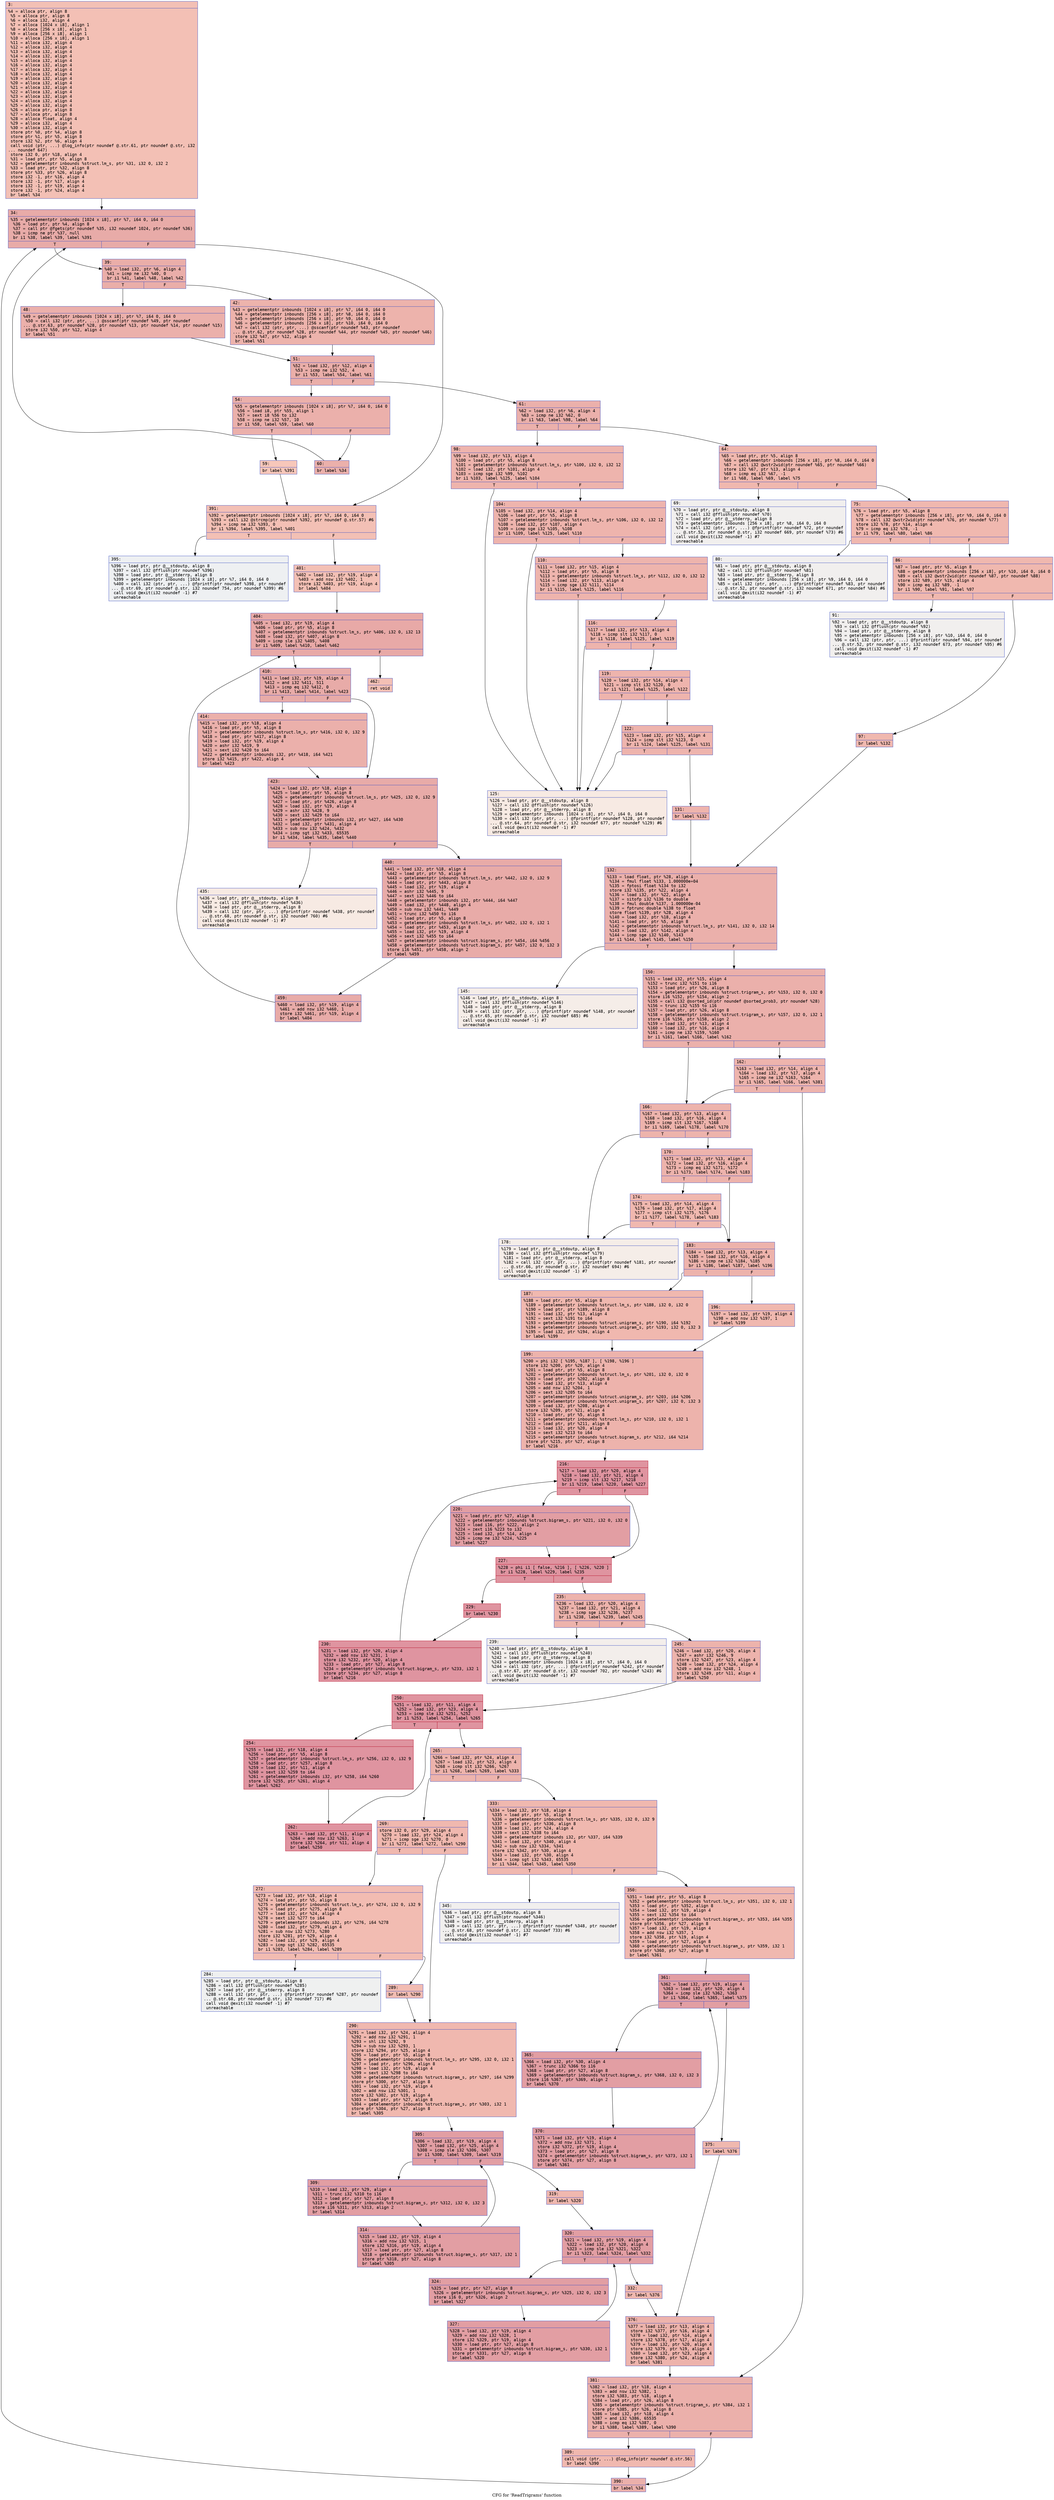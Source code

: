 digraph "CFG for 'ReadTrigrams' function" {
	label="CFG for 'ReadTrigrams' function";

	Node0x6000025326c0 [shape=record,color="#3d50c3ff", style=filled, fillcolor="#e5705870" fontname="Courier",label="{3:\l|  %4 = alloca ptr, align 8\l  %5 = alloca ptr, align 8\l  %6 = alloca i32, align 4\l  %7 = alloca [1024 x i8], align 1\l  %8 = alloca [256 x i8], align 1\l  %9 = alloca [256 x i8], align 1\l  %10 = alloca [256 x i8], align 1\l  %11 = alloca i32, align 4\l  %12 = alloca i32, align 4\l  %13 = alloca i32, align 4\l  %14 = alloca i32, align 4\l  %15 = alloca i32, align 4\l  %16 = alloca i32, align 4\l  %17 = alloca i32, align 4\l  %18 = alloca i32, align 4\l  %19 = alloca i32, align 4\l  %20 = alloca i32, align 4\l  %21 = alloca i32, align 4\l  %22 = alloca i32, align 4\l  %23 = alloca i32, align 4\l  %24 = alloca i32, align 4\l  %25 = alloca i32, align 4\l  %26 = alloca ptr, align 8\l  %27 = alloca ptr, align 8\l  %28 = alloca float, align 4\l  %29 = alloca i32, align 4\l  %30 = alloca i32, align 4\l  store ptr %0, ptr %4, align 8\l  store ptr %1, ptr %5, align 8\l  store i32 %2, ptr %6, align 4\l  call void (ptr, ...) @log_info(ptr noundef @.str.61, ptr noundef @.str, i32\l... noundef 647)\l  store i32 0, ptr %18, align 4\l  %31 = load ptr, ptr %5, align 8\l  %32 = getelementptr inbounds %struct.lm_s, ptr %31, i32 0, i32 2\l  %33 = load ptr, ptr %32, align 8\l  store ptr %33, ptr %26, align 8\l  store i32 -1, ptr %16, align 4\l  store i32 -1, ptr %17, align 4\l  store i32 -1, ptr %19, align 4\l  store i32 -1, ptr %24, align 4\l  br label %34\l}"];
	Node0x6000025326c0 -> Node0x600002532710[tooltip="3 -> 34\nProbability 100.00%" ];
	Node0x600002532710 [shape=record,color="#3d50c3ff", style=filled, fillcolor="#cc403a70" fontname="Courier",label="{34:\l|  %35 = getelementptr inbounds [1024 x i8], ptr %7, i64 0, i64 0\l  %36 = load ptr, ptr %4, align 8\l  %37 = call ptr @fgets(ptr noundef %35, i32 noundef 1024, ptr noundef %36)\l  %38 = icmp ne ptr %37, null\l  br i1 %38, label %39, label %391\l|{<s0>T|<s1>F}}"];
	Node0x600002532710:s0 -> Node0x600002532760[tooltip="34 -> 39\nProbability 96.88%" ];
	Node0x600002532710:s1 -> Node0x600002533d90[tooltip="34 -> 391\nProbability 3.12%" ];
	Node0x600002532760 [shape=record,color="#3d50c3ff", style=filled, fillcolor="#d0473d70" fontname="Courier",label="{39:\l|  %40 = load i32, ptr %6, align 4\l  %41 = icmp ne i32 %40, 0\l  br i1 %41, label %48, label %42\l|{<s0>T|<s1>F}}"];
	Node0x600002532760:s0 -> Node0x600002532800[tooltip="39 -> 48\nProbability 62.50%" ];
	Node0x600002532760:s1 -> Node0x6000025327b0[tooltip="39 -> 42\nProbability 37.50%" ];
	Node0x6000025327b0 [shape=record,color="#3d50c3ff", style=filled, fillcolor="#d6524470" fontname="Courier",label="{42:\l|  %43 = getelementptr inbounds [1024 x i8], ptr %7, i64 0, i64 0\l  %44 = getelementptr inbounds [256 x i8], ptr %8, i64 0, i64 0\l  %45 = getelementptr inbounds [256 x i8], ptr %9, i64 0, i64 0\l  %46 = getelementptr inbounds [256 x i8], ptr %10, i64 0, i64 0\l  %47 = call i32 (ptr, ptr, ...) @sscanf(ptr noundef %43, ptr noundef\l... @.str.62, ptr noundef %28, ptr noundef %44, ptr noundef %45, ptr noundef %46)\l  store i32 %47, ptr %12, align 4\l  br label %51\l}"];
	Node0x6000025327b0 -> Node0x600002532850[tooltip="42 -> 51\nProbability 100.00%" ];
	Node0x600002532800 [shape=record,color="#3d50c3ff", style=filled, fillcolor="#d24b4070" fontname="Courier",label="{48:\l|  %49 = getelementptr inbounds [1024 x i8], ptr %7, i64 0, i64 0\l  %50 = call i32 (ptr, ptr, ...) @sscanf(ptr noundef %49, ptr noundef\l... @.str.63, ptr noundef %28, ptr noundef %13, ptr noundef %14, ptr noundef %15)\l  store i32 %50, ptr %12, align 4\l  br label %51\l}"];
	Node0x600002532800 -> Node0x600002532850[tooltip="48 -> 51\nProbability 100.00%" ];
	Node0x600002532850 [shape=record,color="#3d50c3ff", style=filled, fillcolor="#d0473d70" fontname="Courier",label="{51:\l|  %52 = load i32, ptr %12, align 4\l  %53 = icmp ne i32 %52, 4\l  br i1 %53, label %54, label %61\l|{<s0>T|<s1>F}}"];
	Node0x600002532850:s0 -> Node0x6000025328a0[tooltip="51 -> 54\nProbability 50.00%" ];
	Node0x600002532850:s1 -> Node0x600002532990[tooltip="51 -> 61\nProbability 50.00%" ];
	Node0x6000025328a0 [shape=record,color="#3d50c3ff", style=filled, fillcolor="#d24b4070" fontname="Courier",label="{54:\l|  %55 = getelementptr inbounds [1024 x i8], ptr %7, i64 0, i64 0\l  %56 = load i8, ptr %55, align 1\l  %57 = sext i8 %56 to i32\l  %58 = icmp ne i32 %57, 10\l  br i1 %58, label %59, label %60\l|{<s0>T|<s1>F}}"];
	Node0x6000025328a0:s0 -> Node0x6000025328f0[tooltip="54 -> 59\nProbability 3.12%" ];
	Node0x6000025328a0:s1 -> Node0x600002532940[tooltip="54 -> 60\nProbability 96.88%" ];
	Node0x6000025328f0 [shape=record,color="#3d50c3ff", style=filled, fillcolor="#ec7f6370" fontname="Courier",label="{59:\l|  br label %391\l}"];
	Node0x6000025328f0 -> Node0x600002533d90[tooltip="59 -> 391\nProbability 100.00%" ];
	Node0x600002532940 [shape=record,color="#3d50c3ff", style=filled, fillcolor="#d24b4070" fontname="Courier",label="{60:\l|  br label %34\l}"];
	Node0x600002532940 -> Node0x600002532710[tooltip="60 -> 34\nProbability 100.00%" ];
	Node0x600002532990 [shape=record,color="#3d50c3ff", style=filled, fillcolor="#d24b4070" fontname="Courier",label="{61:\l|  %62 = load i32, ptr %6, align 4\l  %63 = icmp ne i32 %62, 0\l  br i1 %63, label %98, label %64\l|{<s0>T|<s1>F}}"];
	Node0x600002532990:s0 -> Node0x600002532c10[tooltip="61 -> 98\nProbability 62.50%" ];
	Node0x600002532990:s1 -> Node0x6000025329e0[tooltip="61 -> 64\nProbability 37.50%" ];
	Node0x6000025329e0 [shape=record,color="#3d50c3ff", style=filled, fillcolor="#dc5d4a70" fontname="Courier",label="{64:\l|  %65 = load ptr, ptr %5, align 8\l  %66 = getelementptr inbounds [256 x i8], ptr %8, i64 0, i64 0\l  %67 = call i32 @wstr2wid(ptr noundef %65, ptr noundef %66)\l  store i32 %67, ptr %13, align 4\l  %68 = icmp eq i32 %67, -1\l  br i1 %68, label %69, label %75\l|{<s0>T|<s1>F}}"];
	Node0x6000025329e0:s0 -> Node0x600002532a30[tooltip="64 -> 69\nProbability 0.00%" ];
	Node0x6000025329e0:s1 -> Node0x600002532a80[tooltip="64 -> 75\nProbability 100.00%" ];
	Node0x600002532a30 [shape=record,color="#3d50c3ff", style=filled, fillcolor="#e0dbd870" fontname="Courier",label="{69:\l|  %70 = load ptr, ptr @__stdoutp, align 8\l  %71 = call i32 @fflush(ptr noundef %70)\l  %72 = load ptr, ptr @__stderrp, align 8\l  %73 = getelementptr inbounds [256 x i8], ptr %8, i64 0, i64 0\l  %74 = call i32 (ptr, ptr, ...) @fprintf(ptr noundef %72, ptr noundef\l... @.str.52, ptr noundef @.str, i32 noundef 669, ptr noundef %73) #6\l  call void @exit(i32 noundef -1) #7\l  unreachable\l}"];
	Node0x600002532a80 [shape=record,color="#3d50c3ff", style=filled, fillcolor="#dc5d4a70" fontname="Courier",label="{75:\l|  %76 = load ptr, ptr %5, align 8\l  %77 = getelementptr inbounds [256 x i8], ptr %9, i64 0, i64 0\l  %78 = call i32 @wstr2wid(ptr noundef %76, ptr noundef %77)\l  store i32 %78, ptr %14, align 4\l  %79 = icmp eq i32 %78, -1\l  br i1 %79, label %80, label %86\l|{<s0>T|<s1>F}}"];
	Node0x600002532a80:s0 -> Node0x600002532ad0[tooltip="75 -> 80\nProbability 0.00%" ];
	Node0x600002532a80:s1 -> Node0x600002532b20[tooltip="75 -> 86\nProbability 100.00%" ];
	Node0x600002532ad0 [shape=record,color="#3d50c3ff", style=filled, fillcolor="#e0dbd870" fontname="Courier",label="{80:\l|  %81 = load ptr, ptr @__stdoutp, align 8\l  %82 = call i32 @fflush(ptr noundef %81)\l  %83 = load ptr, ptr @__stderrp, align 8\l  %84 = getelementptr inbounds [256 x i8], ptr %9, i64 0, i64 0\l  %85 = call i32 (ptr, ptr, ...) @fprintf(ptr noundef %83, ptr noundef\l... @.str.52, ptr noundef @.str, i32 noundef 671, ptr noundef %84) #6\l  call void @exit(i32 noundef -1) #7\l  unreachable\l}"];
	Node0x600002532b20 [shape=record,color="#3d50c3ff", style=filled, fillcolor="#dc5d4a70" fontname="Courier",label="{86:\l|  %87 = load ptr, ptr %5, align 8\l  %88 = getelementptr inbounds [256 x i8], ptr %10, i64 0, i64 0\l  %89 = call i32 @wstr2wid(ptr noundef %87, ptr noundef %88)\l  store i32 %89, ptr %15, align 4\l  %90 = icmp eq i32 %89, -1\l  br i1 %90, label %91, label %97\l|{<s0>T|<s1>F}}"];
	Node0x600002532b20:s0 -> Node0x600002532b70[tooltip="86 -> 91\nProbability 0.00%" ];
	Node0x600002532b20:s1 -> Node0x600002532bc0[tooltip="86 -> 97\nProbability 100.00%" ];
	Node0x600002532b70 [shape=record,color="#3d50c3ff", style=filled, fillcolor="#e0dbd870" fontname="Courier",label="{91:\l|  %92 = load ptr, ptr @__stdoutp, align 8\l  %93 = call i32 @fflush(ptr noundef %92)\l  %94 = load ptr, ptr @__stderrp, align 8\l  %95 = getelementptr inbounds [256 x i8], ptr %10, i64 0, i64 0\l  %96 = call i32 (ptr, ptr, ...) @fprintf(ptr noundef %94, ptr noundef\l... @.str.52, ptr noundef @.str, i32 noundef 673, ptr noundef %95) #6\l  call void @exit(i32 noundef -1) #7\l  unreachable\l}"];
	Node0x600002532bc0 [shape=record,color="#3d50c3ff", style=filled, fillcolor="#dc5d4a70" fontname="Courier",label="{97:\l|  br label %132\l}"];
	Node0x600002532bc0 -> Node0x600002532e90[tooltip="97 -> 132\nProbability 100.00%" ];
	Node0x600002532c10 [shape=record,color="#3d50c3ff", style=filled, fillcolor="#d8564670" fontname="Courier",label="{98:\l|  %99 = load i32, ptr %13, align 4\l  %100 = load ptr, ptr %5, align 8\l  %101 = getelementptr inbounds %struct.lm_s, ptr %100, i32 0, i32 12\l  %102 = load i32, ptr %101, align 4\l  %103 = icmp sge i32 %99, %102\l  br i1 %103, label %125, label %104\l|{<s0>T|<s1>F}}"];
	Node0x600002532c10:s0 -> Node0x600002532df0[tooltip="98 -> 125\nProbability 0.00%" ];
	Node0x600002532c10:s1 -> Node0x600002532c60[tooltip="98 -> 104\nProbability 100.00%" ];
	Node0x600002532c60 [shape=record,color="#3d50c3ff", style=filled, fillcolor="#d8564670" fontname="Courier",label="{104:\l|  %105 = load i32, ptr %14, align 4\l  %106 = load ptr, ptr %5, align 8\l  %107 = getelementptr inbounds %struct.lm_s, ptr %106, i32 0, i32 12\l  %108 = load i32, ptr %107, align 4\l  %109 = icmp sge i32 %105, %108\l  br i1 %109, label %125, label %110\l|{<s0>T|<s1>F}}"];
	Node0x600002532c60:s0 -> Node0x600002532df0[tooltip="104 -> 125\nProbability 0.00%" ];
	Node0x600002532c60:s1 -> Node0x600002532cb0[tooltip="104 -> 110\nProbability 100.00%" ];
	Node0x600002532cb0 [shape=record,color="#3d50c3ff", style=filled, fillcolor="#d8564670" fontname="Courier",label="{110:\l|  %111 = load i32, ptr %15, align 4\l  %112 = load ptr, ptr %5, align 8\l  %113 = getelementptr inbounds %struct.lm_s, ptr %112, i32 0, i32 12\l  %114 = load i32, ptr %113, align 4\l  %115 = icmp sge i32 %111, %114\l  br i1 %115, label %125, label %116\l|{<s0>T|<s1>F}}"];
	Node0x600002532cb0:s0 -> Node0x600002532df0[tooltip="110 -> 125\nProbability 0.00%" ];
	Node0x600002532cb0:s1 -> Node0x600002532d00[tooltip="110 -> 116\nProbability 100.00%" ];
	Node0x600002532d00 [shape=record,color="#3d50c3ff", style=filled, fillcolor="#d8564670" fontname="Courier",label="{116:\l|  %117 = load i32, ptr %13, align 4\l  %118 = icmp slt i32 %117, 0\l  br i1 %118, label %125, label %119\l|{<s0>T|<s1>F}}"];
	Node0x600002532d00:s0 -> Node0x600002532df0[tooltip="116 -> 125\nProbability 0.00%" ];
	Node0x600002532d00:s1 -> Node0x600002532d50[tooltip="116 -> 119\nProbability 100.00%" ];
	Node0x600002532d50 [shape=record,color="#3d50c3ff", style=filled, fillcolor="#d8564670" fontname="Courier",label="{119:\l|  %120 = load i32, ptr %14, align 4\l  %121 = icmp slt i32 %120, 0\l  br i1 %121, label %125, label %122\l|{<s0>T|<s1>F}}"];
	Node0x600002532d50:s0 -> Node0x600002532df0[tooltip="119 -> 125\nProbability 0.00%" ];
	Node0x600002532d50:s1 -> Node0x600002532da0[tooltip="119 -> 122\nProbability 100.00%" ];
	Node0x600002532da0 [shape=record,color="#3d50c3ff", style=filled, fillcolor="#d8564670" fontname="Courier",label="{122:\l|  %123 = load i32, ptr %15, align 4\l  %124 = icmp slt i32 %123, 0\l  br i1 %124, label %125, label %131\l|{<s0>T|<s1>F}}"];
	Node0x600002532da0:s0 -> Node0x600002532df0[tooltip="122 -> 125\nProbability 0.00%" ];
	Node0x600002532da0:s1 -> Node0x600002532e40[tooltip="122 -> 131\nProbability 100.00%" ];
	Node0x600002532df0 [shape=record,color="#3d50c3ff", style=filled, fillcolor="#eed0c070" fontname="Courier",label="{125:\l|  %126 = load ptr, ptr @__stdoutp, align 8\l  %127 = call i32 @fflush(ptr noundef %126)\l  %128 = load ptr, ptr @__stderrp, align 8\l  %129 = getelementptr inbounds [1024 x i8], ptr %7, i64 0, i64 0\l  %130 = call i32 (ptr, ptr, ...) @fprintf(ptr noundef %128, ptr noundef\l... @.str.64, ptr noundef @.str, i32 noundef 677, ptr noundef %129) #6\l  call void @exit(i32 noundef -1) #7\l  unreachable\l}"];
	Node0x600002532e40 [shape=record,color="#3d50c3ff", style=filled, fillcolor="#d8564670" fontname="Courier",label="{131:\l|  br label %132\l}"];
	Node0x600002532e40 -> Node0x600002532e90[tooltip="131 -> 132\nProbability 100.00%" ];
	Node0x600002532e90 [shape=record,color="#3d50c3ff", style=filled, fillcolor="#d24b4070" fontname="Courier",label="{132:\l|  %133 = load float, ptr %28, align 4\l  %134 = fmul float %133, 1.000000e+04\l  %135 = fptosi float %134 to i32\l  store i32 %135, ptr %22, align 4\l  %136 = load i32, ptr %22, align 4\l  %137 = sitofp i32 %136 to double\l  %138 = fmul double %137, 1.000000e-04\l  %139 = fptrunc double %138 to float\l  store float %139, ptr %28, align 4\l  %140 = load i32, ptr %18, align 4\l  %141 = load ptr, ptr %5, align 8\l  %142 = getelementptr inbounds %struct.lm_s, ptr %141, i32 0, i32 14\l  %143 = load i32, ptr %142, align 4\l  %144 = icmp sge i32 %140, %143\l  br i1 %144, label %145, label %150\l|{<s0>T|<s1>F}}"];
	Node0x600002532e90:s0 -> Node0x600002532ee0[tooltip="132 -> 145\nProbability 0.00%" ];
	Node0x600002532e90:s1 -> Node0x600002532f30[tooltip="132 -> 150\nProbability 100.00%" ];
	Node0x600002532ee0 [shape=record,color="#3d50c3ff", style=filled, fillcolor="#e8d6cc70" fontname="Courier",label="{145:\l|  %146 = load ptr, ptr @__stdoutp, align 8\l  %147 = call i32 @fflush(ptr noundef %146)\l  %148 = load ptr, ptr @__stderrp, align 8\l  %149 = call i32 (ptr, ptr, ...) @fprintf(ptr noundef %148, ptr noundef\l... @.str.65, ptr noundef @.str, i32 noundef 685) #6\l  call void @exit(i32 noundef -1) #7\l  unreachable\l}"];
	Node0x600002532f30 [shape=record,color="#3d50c3ff", style=filled, fillcolor="#d24b4070" fontname="Courier",label="{150:\l|  %151 = load i32, ptr %15, align 4\l  %152 = trunc i32 %151 to i16\l  %153 = load ptr, ptr %26, align 8\l  %154 = getelementptr inbounds %struct.trigram_s, ptr %153, i32 0, i32 0\l  store i16 %152, ptr %154, align 2\l  %155 = call i32 @sorted_id(ptr noundef @sorted_prob3, ptr noundef %28)\l  %156 = trunc i32 %155 to i16\l  %157 = load ptr, ptr %26, align 8\l  %158 = getelementptr inbounds %struct.trigram_s, ptr %157, i32 0, i32 1\l  store i16 %156, ptr %158, align 2\l  %159 = load i32, ptr %13, align 4\l  %160 = load i32, ptr %16, align 4\l  %161 = icmp ne i32 %159, %160\l  br i1 %161, label %166, label %162\l|{<s0>T|<s1>F}}"];
	Node0x600002532f30:s0 -> Node0x600002532fd0[tooltip="150 -> 166\nProbability 50.00%" ];
	Node0x600002532f30:s1 -> Node0x600002532f80[tooltip="150 -> 162\nProbability 50.00%" ];
	Node0x600002532f80 [shape=record,color="#3d50c3ff", style=filled, fillcolor="#d8564670" fontname="Courier",label="{162:\l|  %163 = load i32, ptr %14, align 4\l  %164 = load i32, ptr %17, align 4\l  %165 = icmp ne i32 %163, %164\l  br i1 %165, label %166, label %381\l|{<s0>T|<s1>F}}"];
	Node0x600002532f80:s0 -> Node0x600002532fd0[tooltip="162 -> 166\nProbability 50.00%" ];
	Node0x600002532f80:s1 -> Node0x600002533ca0[tooltip="162 -> 381\nProbability 50.00%" ];
	Node0x600002532fd0 [shape=record,color="#3d50c3ff", style=filled, fillcolor="#d6524470" fontname="Courier",label="{166:\l|  %167 = load i32, ptr %13, align 4\l  %168 = load i32, ptr %16, align 4\l  %169 = icmp slt i32 %167, %168\l  br i1 %169, label %178, label %170\l|{<s0>T|<s1>F}}"];
	Node0x600002532fd0:s0 -> Node0x6000025330c0[tooltip="166 -> 178\nProbability 0.00%" ];
	Node0x600002532fd0:s1 -> Node0x600002533020[tooltip="166 -> 170\nProbability 100.00%" ];
	Node0x600002533020 [shape=record,color="#3d50c3ff", style=filled, fillcolor="#d6524470" fontname="Courier",label="{170:\l|  %171 = load i32, ptr %13, align 4\l  %172 = load i32, ptr %16, align 4\l  %173 = icmp eq i32 %171, %172\l  br i1 %173, label %174, label %183\l|{<s0>T|<s1>F}}"];
	Node0x600002533020:s0 -> Node0x600002533070[tooltip="170 -> 174\nProbability 50.00%" ];
	Node0x600002533020:s1 -> Node0x600002533110[tooltip="170 -> 183\nProbability 50.00%" ];
	Node0x600002533070 [shape=record,color="#3d50c3ff", style=filled, fillcolor="#dc5d4a70" fontname="Courier",label="{174:\l|  %175 = load i32, ptr %14, align 4\l  %176 = load i32, ptr %17, align 4\l  %177 = icmp slt i32 %175, %176\l  br i1 %177, label %178, label %183\l|{<s0>T|<s1>F}}"];
	Node0x600002533070:s0 -> Node0x6000025330c0[tooltip="174 -> 178\nProbability 0.00%" ];
	Node0x600002533070:s1 -> Node0x600002533110[tooltip="174 -> 183\nProbability 100.00%" ];
	Node0x6000025330c0 [shape=record,color="#3d50c3ff", style=filled, fillcolor="#e8d6cc70" fontname="Courier",label="{178:\l|  %179 = load ptr, ptr @__stdoutp, align 8\l  %180 = call i32 @fflush(ptr noundef %179)\l  %181 = load ptr, ptr @__stderrp, align 8\l  %182 = call i32 (ptr, ptr, ...) @fprintf(ptr noundef %181, ptr noundef\l... @.str.66, ptr noundef @.str, i32 noundef 694) #6\l  call void @exit(i32 noundef -1) #7\l  unreachable\l}"];
	Node0x600002533110 [shape=record,color="#3d50c3ff", style=filled, fillcolor="#d6524470" fontname="Courier",label="{183:\l|  %184 = load i32, ptr %13, align 4\l  %185 = load i32, ptr %16, align 4\l  %186 = icmp ne i32 %184, %185\l  br i1 %186, label %187, label %196\l|{<s0>T|<s1>F}}"];
	Node0x600002533110:s0 -> Node0x600002533160[tooltip="183 -> 187\nProbability 50.00%" ];
	Node0x600002533110:s1 -> Node0x6000025331b0[tooltip="183 -> 196\nProbability 50.00%" ];
	Node0x600002533160 [shape=record,color="#3d50c3ff", style=filled, fillcolor="#dc5d4a70" fontname="Courier",label="{187:\l|  %188 = load ptr, ptr %5, align 8\l  %189 = getelementptr inbounds %struct.lm_s, ptr %188, i32 0, i32 0\l  %190 = load ptr, ptr %189, align 8\l  %191 = load i32, ptr %13, align 4\l  %192 = sext i32 %191 to i64\l  %193 = getelementptr inbounds %struct.unigram_s, ptr %190, i64 %192\l  %194 = getelementptr inbounds %struct.unigram_s, ptr %193, i32 0, i32 3\l  %195 = load i32, ptr %194, align 4\l  br label %199\l}"];
	Node0x600002533160 -> Node0x600002533200[tooltip="187 -> 199\nProbability 100.00%" ];
	Node0x6000025331b0 [shape=record,color="#3d50c3ff", style=filled, fillcolor="#dc5d4a70" fontname="Courier",label="{196:\l|  %197 = load i32, ptr %19, align 4\l  %198 = add nsw i32 %197, 1\l  br label %199\l}"];
	Node0x6000025331b0 -> Node0x600002533200[tooltip="196 -> 199\nProbability 100.00%" ];
	Node0x600002533200 [shape=record,color="#3d50c3ff", style=filled, fillcolor="#d6524470" fontname="Courier",label="{199:\l|  %200 = phi i32 [ %195, %187 ], [ %198, %196 ]\l  store i32 %200, ptr %20, align 4\l  %201 = load ptr, ptr %5, align 8\l  %202 = getelementptr inbounds %struct.lm_s, ptr %201, i32 0, i32 0\l  %203 = load ptr, ptr %202, align 8\l  %204 = load i32, ptr %13, align 4\l  %205 = add nsw i32 %204, 1\l  %206 = sext i32 %205 to i64\l  %207 = getelementptr inbounds %struct.unigram_s, ptr %203, i64 %206\l  %208 = getelementptr inbounds %struct.unigram_s, ptr %207, i32 0, i32 3\l  %209 = load i32, ptr %208, align 4\l  store i32 %209, ptr %21, align 4\l  %210 = load ptr, ptr %5, align 8\l  %211 = getelementptr inbounds %struct.lm_s, ptr %210, i32 0, i32 1\l  %212 = load ptr, ptr %211, align 8\l  %213 = load i32, ptr %20, align 4\l  %214 = sext i32 %213 to i64\l  %215 = getelementptr inbounds %struct.bigram_s, ptr %212, i64 %214\l  store ptr %215, ptr %27, align 8\l  br label %216\l}"];
	Node0x600002533200 -> Node0x600002533250[tooltip="199 -> 216\nProbability 100.00%" ];
	Node0x600002533250 [shape=record,color="#b70d28ff", style=filled, fillcolor="#b70d2870" fontname="Courier",label="{216:\l|  %217 = load i32, ptr %20, align 4\l  %218 = load i32, ptr %21, align 4\l  %219 = icmp slt i32 %217, %218\l  br i1 %219, label %220, label %227\l|{<s0>T|<s1>F}}"];
	Node0x600002533250:s0 -> Node0x6000025332a0[tooltip="216 -> 220\nProbability 50.00%" ];
	Node0x600002533250:s1 -> Node0x6000025332f0[tooltip="216 -> 227\nProbability 50.00%" ];
	Node0x6000025332a0 [shape=record,color="#3d50c3ff", style=filled, fillcolor="#be242e70" fontname="Courier",label="{220:\l|  %221 = load ptr, ptr %27, align 8\l  %222 = getelementptr inbounds %struct.bigram_s, ptr %221, i32 0, i32 0\l  %223 = load i16, ptr %222, align 2\l  %224 = zext i16 %223 to i32\l  %225 = load i32, ptr %14, align 4\l  %226 = icmp ne i32 %224, %225\l  br label %227\l}"];
	Node0x6000025332a0 -> Node0x6000025332f0[tooltip="220 -> 227\nProbability 100.00%" ];
	Node0x6000025332f0 [shape=record,color="#b70d28ff", style=filled, fillcolor="#b70d2870" fontname="Courier",label="{227:\l|  %228 = phi i1 [ false, %216 ], [ %226, %220 ]\l  br i1 %228, label %229, label %235\l|{<s0>T|<s1>F}}"];
	Node0x6000025332f0:s0 -> Node0x600002533340[tooltip="227 -> 229\nProbability 96.88%" ];
	Node0x6000025332f0:s1 -> Node0x6000025333e0[tooltip="227 -> 235\nProbability 3.12%" ];
	Node0x600002533340 [shape=record,color="#b70d28ff", style=filled, fillcolor="#b70d2870" fontname="Courier",label="{229:\l|  br label %230\l}"];
	Node0x600002533340 -> Node0x600002533390[tooltip="229 -> 230\nProbability 100.00%" ];
	Node0x600002533390 [shape=record,color="#b70d28ff", style=filled, fillcolor="#b70d2870" fontname="Courier",label="{230:\l|  %231 = load i32, ptr %20, align 4\l  %232 = add nsw i32 %231, 1\l  store i32 %232, ptr %20, align 4\l  %233 = load ptr, ptr %27, align 8\l  %234 = getelementptr inbounds %struct.bigram_s, ptr %233, i32 1\l  store ptr %234, ptr %27, align 8\l  br label %216\l}"];
	Node0x600002533390 -> Node0x600002533250[tooltip="230 -> 216\nProbability 100.00%" ];
	Node0x6000025333e0 [shape=record,color="#3d50c3ff", style=filled, fillcolor="#d6524470" fontname="Courier",label="{235:\l|  %236 = load i32, ptr %20, align 4\l  %237 = load i32, ptr %21, align 4\l  %238 = icmp sge i32 %236, %237\l  br i1 %238, label %239, label %245\l|{<s0>T|<s1>F}}"];
	Node0x6000025333e0:s0 -> Node0x600002533430[tooltip="235 -> 239\nProbability 0.00%" ];
	Node0x6000025333e0:s1 -> Node0x600002533480[tooltip="235 -> 245\nProbability 100.00%" ];
	Node0x600002533430 [shape=record,color="#3d50c3ff", style=filled, fillcolor="#e5d8d170" fontname="Courier",label="{239:\l|  %240 = load ptr, ptr @__stdoutp, align 8\l  %241 = call i32 @fflush(ptr noundef %240)\l  %242 = load ptr, ptr @__stderrp, align 8\l  %243 = getelementptr inbounds [1024 x i8], ptr %7, i64 0, i64 0\l  %244 = call i32 (ptr, ptr, ...) @fprintf(ptr noundef %242, ptr noundef\l... @.str.67, ptr noundef @.str, i32 noundef 702, ptr noundef %243) #6\l  call void @exit(i32 noundef -1) #7\l  unreachable\l}"];
	Node0x600002533480 [shape=record,color="#3d50c3ff", style=filled, fillcolor="#d6524470" fontname="Courier",label="{245:\l|  %246 = load i32, ptr %20, align 4\l  %247 = ashr i32 %246, 9\l  store i32 %247, ptr %23, align 4\l  %248 = load i32, ptr %24, align 4\l  %249 = add nsw i32 %248, 1\l  store i32 %249, ptr %11, align 4\l  br label %250\l}"];
	Node0x600002533480 -> Node0x6000025334d0[tooltip="245 -> 250\nProbability 100.00%" ];
	Node0x6000025334d0 [shape=record,color="#b70d28ff", style=filled, fillcolor="#b70d2870" fontname="Courier",label="{250:\l|  %251 = load i32, ptr %11, align 4\l  %252 = load i32, ptr %23, align 4\l  %253 = icmp sle i32 %251, %252\l  br i1 %253, label %254, label %265\l|{<s0>T|<s1>F}}"];
	Node0x6000025334d0:s0 -> Node0x600002533520[tooltip="250 -> 254\nProbability 96.88%" ];
	Node0x6000025334d0:s1 -> Node0x6000025335c0[tooltip="250 -> 265\nProbability 3.12%" ];
	Node0x600002533520 [shape=record,color="#b70d28ff", style=filled, fillcolor="#b70d2870" fontname="Courier",label="{254:\l|  %255 = load i32, ptr %18, align 4\l  %256 = load ptr, ptr %5, align 8\l  %257 = getelementptr inbounds %struct.lm_s, ptr %256, i32 0, i32 9\l  %258 = load ptr, ptr %257, align 8\l  %259 = load i32, ptr %11, align 4\l  %260 = sext i32 %259 to i64\l  %261 = getelementptr inbounds i32, ptr %258, i64 %260\l  store i32 %255, ptr %261, align 4\l  br label %262\l}"];
	Node0x600002533520 -> Node0x600002533570[tooltip="254 -> 262\nProbability 100.00%" ];
	Node0x600002533570 [shape=record,color="#b70d28ff", style=filled, fillcolor="#b70d2870" fontname="Courier",label="{262:\l|  %263 = load i32, ptr %11, align 4\l  %264 = add nsw i32 %263, 1\l  store i32 %264, ptr %11, align 4\l  br label %250\l}"];
	Node0x600002533570 -> Node0x6000025334d0[tooltip="262 -> 250\nProbability 100.00%" ];
	Node0x6000025335c0 [shape=record,color="#3d50c3ff", style=filled, fillcolor="#d6524470" fontname="Courier",label="{265:\l|  %266 = load i32, ptr %24, align 4\l  %267 = load i32, ptr %23, align 4\l  %268 = icmp slt i32 %266, %267\l  br i1 %268, label %269, label %333\l|{<s0>T|<s1>F}}"];
	Node0x6000025335c0:s0 -> Node0x600002533610[tooltip="265 -> 269\nProbability 50.00%" ];
	Node0x6000025335c0:s1 -> Node0x600002533a20[tooltip="265 -> 333\nProbability 50.00%" ];
	Node0x600002533610 [shape=record,color="#3d50c3ff", style=filled, fillcolor="#dc5d4a70" fontname="Courier",label="{269:\l|  store i32 0, ptr %29, align 4\l  %270 = load i32, ptr %24, align 4\l  %271 = icmp sge i32 %270, 0\l  br i1 %271, label %272, label %290\l|{<s0>T|<s1>F}}"];
	Node0x600002533610:s0 -> Node0x600002533660[tooltip="269 -> 272\nProbability 50.00%" ];
	Node0x600002533610:s1 -> Node0x600002533750[tooltip="269 -> 290\nProbability 50.00%" ];
	Node0x600002533660 [shape=record,color="#3d50c3ff", style=filled, fillcolor="#e1675170" fontname="Courier",label="{272:\l|  %273 = load i32, ptr %18, align 4\l  %274 = load ptr, ptr %5, align 8\l  %275 = getelementptr inbounds %struct.lm_s, ptr %274, i32 0, i32 9\l  %276 = load ptr, ptr %275, align 8\l  %277 = load i32, ptr %24, align 4\l  %278 = sext i32 %277 to i64\l  %279 = getelementptr inbounds i32, ptr %276, i64 %278\l  %280 = load i32, ptr %279, align 4\l  %281 = sub nsw i32 %273, %280\l  store i32 %281, ptr %29, align 4\l  %282 = load i32, ptr %29, align 4\l  %283 = icmp sgt i32 %282, 65535\l  br i1 %283, label %284, label %289\l|{<s0>T|<s1>F}}"];
	Node0x600002533660:s0 -> Node0x6000025336b0[tooltip="272 -> 284\nProbability 0.00%" ];
	Node0x600002533660:s1 -> Node0x600002533700[tooltip="272 -> 289\nProbability 100.00%" ];
	Node0x6000025336b0 [shape=record,color="#3d50c3ff", style=filled, fillcolor="#dbdcde70" fontname="Courier",label="{284:\l|  %285 = load ptr, ptr @__stdoutp, align 8\l  %286 = call i32 @fflush(ptr noundef %285)\l  %287 = load ptr, ptr @__stderrp, align 8\l  %288 = call i32 (ptr, ptr, ...) @fprintf(ptr noundef %287, ptr noundef\l... @.str.68, ptr noundef @.str, i32 noundef 717) #6\l  call void @exit(i32 noundef -1) #7\l  unreachable\l}"];
	Node0x600002533700 [shape=record,color="#3d50c3ff", style=filled, fillcolor="#e1675170" fontname="Courier",label="{289:\l|  br label %290\l}"];
	Node0x600002533700 -> Node0x600002533750[tooltip="289 -> 290\nProbability 100.00%" ];
	Node0x600002533750 [shape=record,color="#3d50c3ff", style=filled, fillcolor="#dc5d4a70" fontname="Courier",label="{290:\l|  %291 = load i32, ptr %24, align 4\l  %292 = add nsw i32 %291, 1\l  %293 = shl i32 %292, 9\l  %294 = sub nsw i32 %293, 1\l  store i32 %294, ptr %25, align 4\l  %295 = load ptr, ptr %5, align 8\l  %296 = getelementptr inbounds %struct.lm_s, ptr %295, i32 0, i32 1\l  %297 = load ptr, ptr %296, align 8\l  %298 = load i32, ptr %19, align 4\l  %299 = sext i32 %298 to i64\l  %300 = getelementptr inbounds %struct.bigram_s, ptr %297, i64 %299\l  store ptr %300, ptr %27, align 8\l  %301 = load i32, ptr %19, align 4\l  %302 = add nsw i32 %301, 1\l  store i32 %302, ptr %19, align 4\l  %303 = load ptr, ptr %27, align 8\l  %304 = getelementptr inbounds %struct.bigram_s, ptr %303, i32 1\l  store ptr %304, ptr %27, align 8\l  br label %305\l}"];
	Node0x600002533750 -> Node0x6000025337a0[tooltip="290 -> 305\nProbability 100.00%" ];
	Node0x6000025337a0 [shape=record,color="#3d50c3ff", style=filled, fillcolor="#be242e70" fontname="Courier",label="{305:\l|  %306 = load i32, ptr %19, align 4\l  %307 = load i32, ptr %25, align 4\l  %308 = icmp sle i32 %306, %307\l  br i1 %308, label %309, label %319\l|{<s0>T|<s1>F}}"];
	Node0x6000025337a0:s0 -> Node0x6000025337f0[tooltip="305 -> 309\nProbability 96.88%" ];
	Node0x6000025337a0:s1 -> Node0x600002533890[tooltip="305 -> 319\nProbability 3.12%" ];
	Node0x6000025337f0 [shape=record,color="#3d50c3ff", style=filled, fillcolor="#be242e70" fontname="Courier",label="{309:\l|  %310 = load i32, ptr %29, align 4\l  %311 = trunc i32 %310 to i16\l  %312 = load ptr, ptr %27, align 8\l  %313 = getelementptr inbounds %struct.bigram_s, ptr %312, i32 0, i32 3\l  store i16 %311, ptr %313, align 2\l  br label %314\l}"];
	Node0x6000025337f0 -> Node0x600002533840[tooltip="309 -> 314\nProbability 100.00%" ];
	Node0x600002533840 [shape=record,color="#3d50c3ff", style=filled, fillcolor="#be242e70" fontname="Courier",label="{314:\l|  %315 = load i32, ptr %19, align 4\l  %316 = add nsw i32 %315, 1\l  store i32 %316, ptr %19, align 4\l  %317 = load ptr, ptr %27, align 8\l  %318 = getelementptr inbounds %struct.bigram_s, ptr %317, i32 1\l  store ptr %318, ptr %27, align 8\l  br label %305\l}"];
	Node0x600002533840 -> Node0x6000025337a0[tooltip="314 -> 305\nProbability 100.00%" ];
	Node0x600002533890 [shape=record,color="#3d50c3ff", style=filled, fillcolor="#dc5d4a70" fontname="Courier",label="{319:\l|  br label %320\l}"];
	Node0x600002533890 -> Node0x6000025338e0[tooltip="319 -> 320\nProbability 100.00%" ];
	Node0x6000025338e0 [shape=record,color="#3d50c3ff", style=filled, fillcolor="#be242e70" fontname="Courier",label="{320:\l|  %321 = load i32, ptr %19, align 4\l  %322 = load i32, ptr %20, align 4\l  %323 = icmp sle i32 %321, %322\l  br i1 %323, label %324, label %332\l|{<s0>T|<s1>F}}"];
	Node0x6000025338e0:s0 -> Node0x600002533930[tooltip="320 -> 324\nProbability 96.88%" ];
	Node0x6000025338e0:s1 -> Node0x6000025339d0[tooltip="320 -> 332\nProbability 3.12%" ];
	Node0x600002533930 [shape=record,color="#3d50c3ff", style=filled, fillcolor="#be242e70" fontname="Courier",label="{324:\l|  %325 = load ptr, ptr %27, align 8\l  %326 = getelementptr inbounds %struct.bigram_s, ptr %325, i32 0, i32 3\l  store i16 0, ptr %326, align 2\l  br label %327\l}"];
	Node0x600002533930 -> Node0x600002533980[tooltip="324 -> 327\nProbability 100.00%" ];
	Node0x600002533980 [shape=record,color="#3d50c3ff", style=filled, fillcolor="#be242e70" fontname="Courier",label="{327:\l|  %328 = load i32, ptr %19, align 4\l  %329 = add nsw i32 %328, 1\l  store i32 %329, ptr %19, align 4\l  %330 = load ptr, ptr %27, align 8\l  %331 = getelementptr inbounds %struct.bigram_s, ptr %330, i32 1\l  store ptr %331, ptr %27, align 8\l  br label %320\l}"];
	Node0x600002533980 -> Node0x6000025338e0[tooltip="327 -> 320\nProbability 100.00%" ];
	Node0x6000025339d0 [shape=record,color="#3d50c3ff", style=filled, fillcolor="#dc5d4a70" fontname="Courier",label="{332:\l|  br label %376\l}"];
	Node0x6000025339d0 -> Node0x600002533c50[tooltip="332 -> 376\nProbability 100.00%" ];
	Node0x600002533a20 [shape=record,color="#3d50c3ff", style=filled, fillcolor="#dc5d4a70" fontname="Courier",label="{333:\l|  %334 = load i32, ptr %18, align 4\l  %335 = load ptr, ptr %5, align 8\l  %336 = getelementptr inbounds %struct.lm_s, ptr %335, i32 0, i32 9\l  %337 = load ptr, ptr %336, align 8\l  %338 = load i32, ptr %24, align 4\l  %339 = sext i32 %338 to i64\l  %340 = getelementptr inbounds i32, ptr %337, i64 %339\l  %341 = load i32, ptr %340, align 4\l  %342 = sub nsw i32 %334, %341\l  store i32 %342, ptr %30, align 4\l  %343 = load i32, ptr %30, align 4\l  %344 = icmp sgt i32 %343, 65535\l  br i1 %344, label %345, label %350\l|{<s0>T|<s1>F}}"];
	Node0x600002533a20:s0 -> Node0x600002533a70[tooltip="333 -> 345\nProbability 0.00%" ];
	Node0x600002533a20:s1 -> Node0x600002533ac0[tooltip="333 -> 350\nProbability 100.00%" ];
	Node0x600002533a70 [shape=record,color="#3d50c3ff", style=filled, fillcolor="#e0dbd870" fontname="Courier",label="{345:\l|  %346 = load ptr, ptr @__stdoutp, align 8\l  %347 = call i32 @fflush(ptr noundef %346)\l  %348 = load ptr, ptr @__stderrp, align 8\l  %349 = call i32 (ptr, ptr, ...) @fprintf(ptr noundef %348, ptr noundef\l... @.str.68, ptr noundef @.str, i32 noundef 733) #6\l  call void @exit(i32 noundef -1) #7\l  unreachable\l}"];
	Node0x600002533ac0 [shape=record,color="#3d50c3ff", style=filled, fillcolor="#dc5d4a70" fontname="Courier",label="{350:\l|  %351 = load ptr, ptr %5, align 8\l  %352 = getelementptr inbounds %struct.lm_s, ptr %351, i32 0, i32 1\l  %353 = load ptr, ptr %352, align 8\l  %354 = load i32, ptr %19, align 4\l  %355 = sext i32 %354 to i64\l  %356 = getelementptr inbounds %struct.bigram_s, ptr %353, i64 %355\l  store ptr %356, ptr %27, align 8\l  %357 = load i32, ptr %19, align 4\l  %358 = add nsw i32 %357, 1\l  store i32 %358, ptr %19, align 4\l  %359 = load ptr, ptr %27, align 8\l  %360 = getelementptr inbounds %struct.bigram_s, ptr %359, i32 1\l  store ptr %360, ptr %27, align 8\l  br label %361\l}"];
	Node0x600002533ac0 -> Node0x600002533b10[tooltip="350 -> 361\nProbability 100.00%" ];
	Node0x600002533b10 [shape=record,color="#3d50c3ff", style=filled, fillcolor="#be242e70" fontname="Courier",label="{361:\l|  %362 = load i32, ptr %19, align 4\l  %363 = load i32, ptr %20, align 4\l  %364 = icmp sle i32 %362, %363\l  br i1 %364, label %365, label %375\l|{<s0>T|<s1>F}}"];
	Node0x600002533b10:s0 -> Node0x600002533b60[tooltip="361 -> 365\nProbability 96.88%" ];
	Node0x600002533b10:s1 -> Node0x600002533c00[tooltip="361 -> 375\nProbability 3.12%" ];
	Node0x600002533b60 [shape=record,color="#3d50c3ff", style=filled, fillcolor="#be242e70" fontname="Courier",label="{365:\l|  %366 = load i32, ptr %30, align 4\l  %367 = trunc i32 %366 to i16\l  %368 = load ptr, ptr %27, align 8\l  %369 = getelementptr inbounds %struct.bigram_s, ptr %368, i32 0, i32 3\l  store i16 %367, ptr %369, align 2\l  br label %370\l}"];
	Node0x600002533b60 -> Node0x600002533bb0[tooltip="365 -> 370\nProbability 100.00%" ];
	Node0x600002533bb0 [shape=record,color="#3d50c3ff", style=filled, fillcolor="#be242e70" fontname="Courier",label="{370:\l|  %371 = load i32, ptr %19, align 4\l  %372 = add nsw i32 %371, 1\l  store i32 %372, ptr %19, align 4\l  %373 = load ptr, ptr %27, align 8\l  %374 = getelementptr inbounds %struct.bigram_s, ptr %373, i32 1\l  store ptr %374, ptr %27, align 8\l  br label %361\l}"];
	Node0x600002533bb0 -> Node0x600002533b10[tooltip="370 -> 361\nProbability 100.00%" ];
	Node0x600002533c00 [shape=record,color="#3d50c3ff", style=filled, fillcolor="#dc5d4a70" fontname="Courier",label="{375:\l|  br label %376\l}"];
	Node0x600002533c00 -> Node0x600002533c50[tooltip="375 -> 376\nProbability 100.00%" ];
	Node0x600002533c50 [shape=record,color="#3d50c3ff", style=filled, fillcolor="#d6524470" fontname="Courier",label="{376:\l|  %377 = load i32, ptr %13, align 4\l  store i32 %377, ptr %16, align 4\l  %378 = load i32, ptr %14, align 4\l  store i32 %378, ptr %17, align 4\l  %379 = load i32, ptr %20, align 4\l  store i32 %379, ptr %19, align 4\l  %380 = load i32, ptr %23, align 4\l  store i32 %380, ptr %24, align 4\l  br label %381\l}"];
	Node0x600002533c50 -> Node0x600002533ca0[tooltip="376 -> 381\nProbability 100.00%" ];
	Node0x600002533ca0 [shape=record,color="#3d50c3ff", style=filled, fillcolor="#d24b4070" fontname="Courier",label="{381:\l|  %382 = load i32, ptr %18, align 4\l  %383 = add nsw i32 %382, 1\l  store i32 %383, ptr %18, align 4\l  %384 = load ptr, ptr %26, align 8\l  %385 = getelementptr inbounds %struct.trigram_s, ptr %384, i32 1\l  store ptr %385, ptr %26, align 8\l  %386 = load i32, ptr %18, align 4\l  %387 = and i32 %386, 65535\l  %388 = icmp eq i32 %387, 0\l  br i1 %388, label %389, label %390\l|{<s0>T|<s1>F}}"];
	Node0x600002533ca0:s0 -> Node0x600002533cf0[tooltip="381 -> 389\nProbability 37.50%" ];
	Node0x600002533ca0:s1 -> Node0x600002533d40[tooltip="381 -> 390\nProbability 62.50%" ];
	Node0x600002533cf0 [shape=record,color="#3d50c3ff", style=filled, fillcolor="#dc5d4a70" fontname="Courier",label="{389:\l|  call void (ptr, ...) @log_info(ptr noundef @.str.56)\l  br label %390\l}"];
	Node0x600002533cf0 -> Node0x600002533d40[tooltip="389 -> 390\nProbability 100.00%" ];
	Node0x600002533d40 [shape=record,color="#3d50c3ff", style=filled, fillcolor="#d24b4070" fontname="Courier",label="{390:\l|  br label %34\l}"];
	Node0x600002533d40 -> Node0x600002532710[tooltip="390 -> 34\nProbability 100.00%" ];
	Node0x600002533d90 [shape=record,color="#3d50c3ff", style=filled, fillcolor="#e5705870" fontname="Courier",label="{391:\l|  %392 = getelementptr inbounds [1024 x i8], ptr %7, i64 0, i64 0\l  %393 = call i32 @strcmp(ptr noundef %392, ptr noundef @.str.57) #6\l  %394 = icmp ne i32 %393, 0\l  br i1 %394, label %395, label %401\l|{<s0>T|<s1>F}}"];
	Node0x600002533d90:s0 -> Node0x600002533de0[tooltip="391 -> 395\nProbability 0.00%" ];
	Node0x600002533d90:s1 -> Node0x600002533e30[tooltip="391 -> 401\nProbability 100.00%" ];
	Node0x600002533de0 [shape=record,color="#3d50c3ff", style=filled, fillcolor="#d9dce170" fontname="Courier",label="{395:\l|  %396 = load ptr, ptr @__stdoutp, align 8\l  %397 = call i32 @fflush(ptr noundef %396)\l  %398 = load ptr, ptr @__stderrp, align 8\l  %399 = getelementptr inbounds [1024 x i8], ptr %7, i64 0, i64 0\l  %400 = call i32 (ptr, ptr, ...) @fprintf(ptr noundef %398, ptr noundef\l... @.str.69, ptr noundef @.str, i32 noundef 754, ptr noundef %399) #6\l  call void @exit(i32 noundef -1) #7\l  unreachable\l}"];
	Node0x600002533e30 [shape=record,color="#3d50c3ff", style=filled, fillcolor="#e5705870" fontname="Courier",label="{401:\l|  %402 = load i32, ptr %19, align 4\l  %403 = add nsw i32 %402, 1\l  store i32 %403, ptr %19, align 4\l  br label %404\l}"];
	Node0x600002533e30 -> Node0x600002533e80[tooltip="401 -> 404\nProbability 100.00%" ];
	Node0x600002533e80 [shape=record,color="#3d50c3ff", style=filled, fillcolor="#ca3b3770" fontname="Courier",label="{404:\l|  %405 = load i32, ptr %19, align 4\l  %406 = load ptr, ptr %5, align 8\l  %407 = getelementptr inbounds %struct.lm_s, ptr %406, i32 0, i32 13\l  %408 = load i32, ptr %407, align 8\l  %409 = icmp sle i32 %405, %408\l  br i1 %409, label %410, label %462\l|{<s0>T|<s1>F}}"];
	Node0x600002533e80:s0 -> Node0x600002533ed0[tooltip="404 -> 410\nProbability 96.88%" ];
	Node0x600002533e80:s1 -> Node0x6000025340f0[tooltip="404 -> 462\nProbability 3.12%" ];
	Node0x600002533ed0 [shape=record,color="#3d50c3ff", style=filled, fillcolor="#cc403a70" fontname="Courier",label="{410:\l|  %411 = load i32, ptr %19, align 4\l  %412 = and i32 %411, 511\l  %413 = icmp eq i32 %412, 0\l  br i1 %413, label %414, label %423\l|{<s0>T|<s1>F}}"];
	Node0x600002533ed0:s0 -> Node0x600002533f20[tooltip="410 -> 414\nProbability 37.50%" ];
	Node0x600002533ed0:s1 -> Node0x600002533f70[tooltip="410 -> 423\nProbability 62.50%" ];
	Node0x600002533f20 [shape=record,color="#3d50c3ff", style=filled, fillcolor="#d24b4070" fontname="Courier",label="{414:\l|  %415 = load i32, ptr %18, align 4\l  %416 = load ptr, ptr %5, align 8\l  %417 = getelementptr inbounds %struct.lm_s, ptr %416, i32 0, i32 9\l  %418 = load ptr, ptr %417, align 8\l  %419 = load i32, ptr %19, align 4\l  %420 = ashr i32 %419, 9\l  %421 = sext i32 %420 to i64\l  %422 = getelementptr inbounds i32, ptr %418, i64 %421\l  store i32 %415, ptr %422, align 4\l  br label %423\l}"];
	Node0x600002533f20 -> Node0x600002533f70[tooltip="414 -> 423\nProbability 100.00%" ];
	Node0x600002533f70 [shape=record,color="#3d50c3ff", style=filled, fillcolor="#cc403a70" fontname="Courier",label="{423:\l|  %424 = load i32, ptr %18, align 4\l  %425 = load ptr, ptr %5, align 8\l  %426 = getelementptr inbounds %struct.lm_s, ptr %425, i32 0, i32 9\l  %427 = load ptr, ptr %426, align 8\l  %428 = load i32, ptr %19, align 4\l  %429 = ashr i32 %428, 9\l  %430 = sext i32 %429 to i64\l  %431 = getelementptr inbounds i32, ptr %427, i64 %430\l  %432 = load i32, ptr %431, align 4\l  %433 = sub nsw i32 %424, %432\l  %434 = icmp sgt i32 %433, 65535\l  br i1 %434, label %435, label %440\l|{<s0>T|<s1>F}}"];
	Node0x600002533f70:s0 -> Node0x600002534000[tooltip="423 -> 435\nProbability 0.00%" ];
	Node0x600002533f70:s1 -> Node0x600002534050[tooltip="423 -> 440\nProbability 100.00%" ];
	Node0x600002534000 [shape=record,color="#3d50c3ff", style=filled, fillcolor="#eed0c070" fontname="Courier",label="{435:\l|  %436 = load ptr, ptr @__stdoutp, align 8\l  %437 = call i32 @fflush(ptr noundef %436)\l  %438 = load ptr, ptr @__stderrp, align 8\l  %439 = call i32 (ptr, ptr, ...) @fprintf(ptr noundef %438, ptr noundef\l... @.str.68, ptr noundef @.str, i32 noundef 760) #6\l  call void @exit(i32 noundef -1) #7\l  unreachable\l}"];
	Node0x600002534050 [shape=record,color="#3d50c3ff", style=filled, fillcolor="#cc403a70" fontname="Courier",label="{440:\l|  %441 = load i32, ptr %18, align 4\l  %442 = load ptr, ptr %5, align 8\l  %443 = getelementptr inbounds %struct.lm_s, ptr %442, i32 0, i32 9\l  %444 = load ptr, ptr %443, align 8\l  %445 = load i32, ptr %19, align 4\l  %446 = ashr i32 %445, 9\l  %447 = sext i32 %446 to i64\l  %448 = getelementptr inbounds i32, ptr %444, i64 %447\l  %449 = load i32, ptr %448, align 4\l  %450 = sub nsw i32 %441, %449\l  %451 = trunc i32 %450 to i16\l  %452 = load ptr, ptr %5, align 8\l  %453 = getelementptr inbounds %struct.lm_s, ptr %452, i32 0, i32 1\l  %454 = load ptr, ptr %453, align 8\l  %455 = load i32, ptr %19, align 4\l  %456 = sext i32 %455 to i64\l  %457 = getelementptr inbounds %struct.bigram_s, ptr %454, i64 %456\l  %458 = getelementptr inbounds %struct.bigram_s, ptr %457, i32 0, i32 3\l  store i16 %451, ptr %458, align 2\l  br label %459\l}"];
	Node0x600002534050 -> Node0x6000025340a0[tooltip="440 -> 459\nProbability 100.00%" ];
	Node0x6000025340a0 [shape=record,color="#3d50c3ff", style=filled, fillcolor="#cc403a70" fontname="Courier",label="{459:\l|  %460 = load i32, ptr %19, align 4\l  %461 = add nsw i32 %460, 1\l  store i32 %461, ptr %19, align 4\l  br label %404\l}"];
	Node0x6000025340a0 -> Node0x600002533e80[tooltip="459 -> 404\nProbability 100.00%" ];
	Node0x6000025340f0 [shape=record,color="#3d50c3ff", style=filled, fillcolor="#e5705870" fontname="Courier",label="{462:\l|  ret void\l}"];
}
